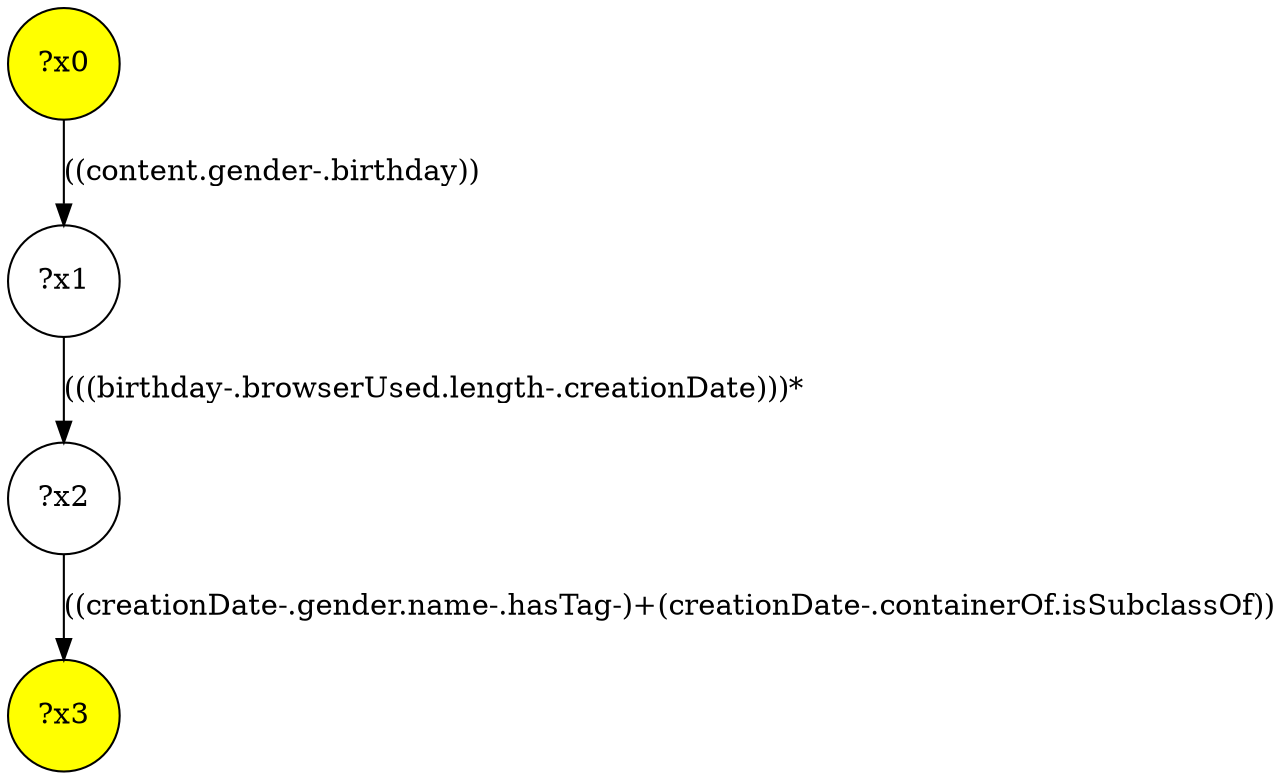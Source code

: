digraph g {
	x0 [fillcolor="yellow", style="filled," shape=circle, label="?x0"];
	x3 [fillcolor="yellow", style="filled," shape=circle, label="?x3"];
	x1 [shape=circle, label="?x1"];
	x0 -> x1 [label="((content.gender-.birthday))"];
	x2 [shape=circle, label="?x2"];
	x1 -> x2 [label="(((birthday-.browserUsed.length-.creationDate)))*"];
	x2 -> x3 [label="((creationDate-.gender.name-.hasTag-)+(creationDate-.containerOf.isSubclassOf))"];
}

